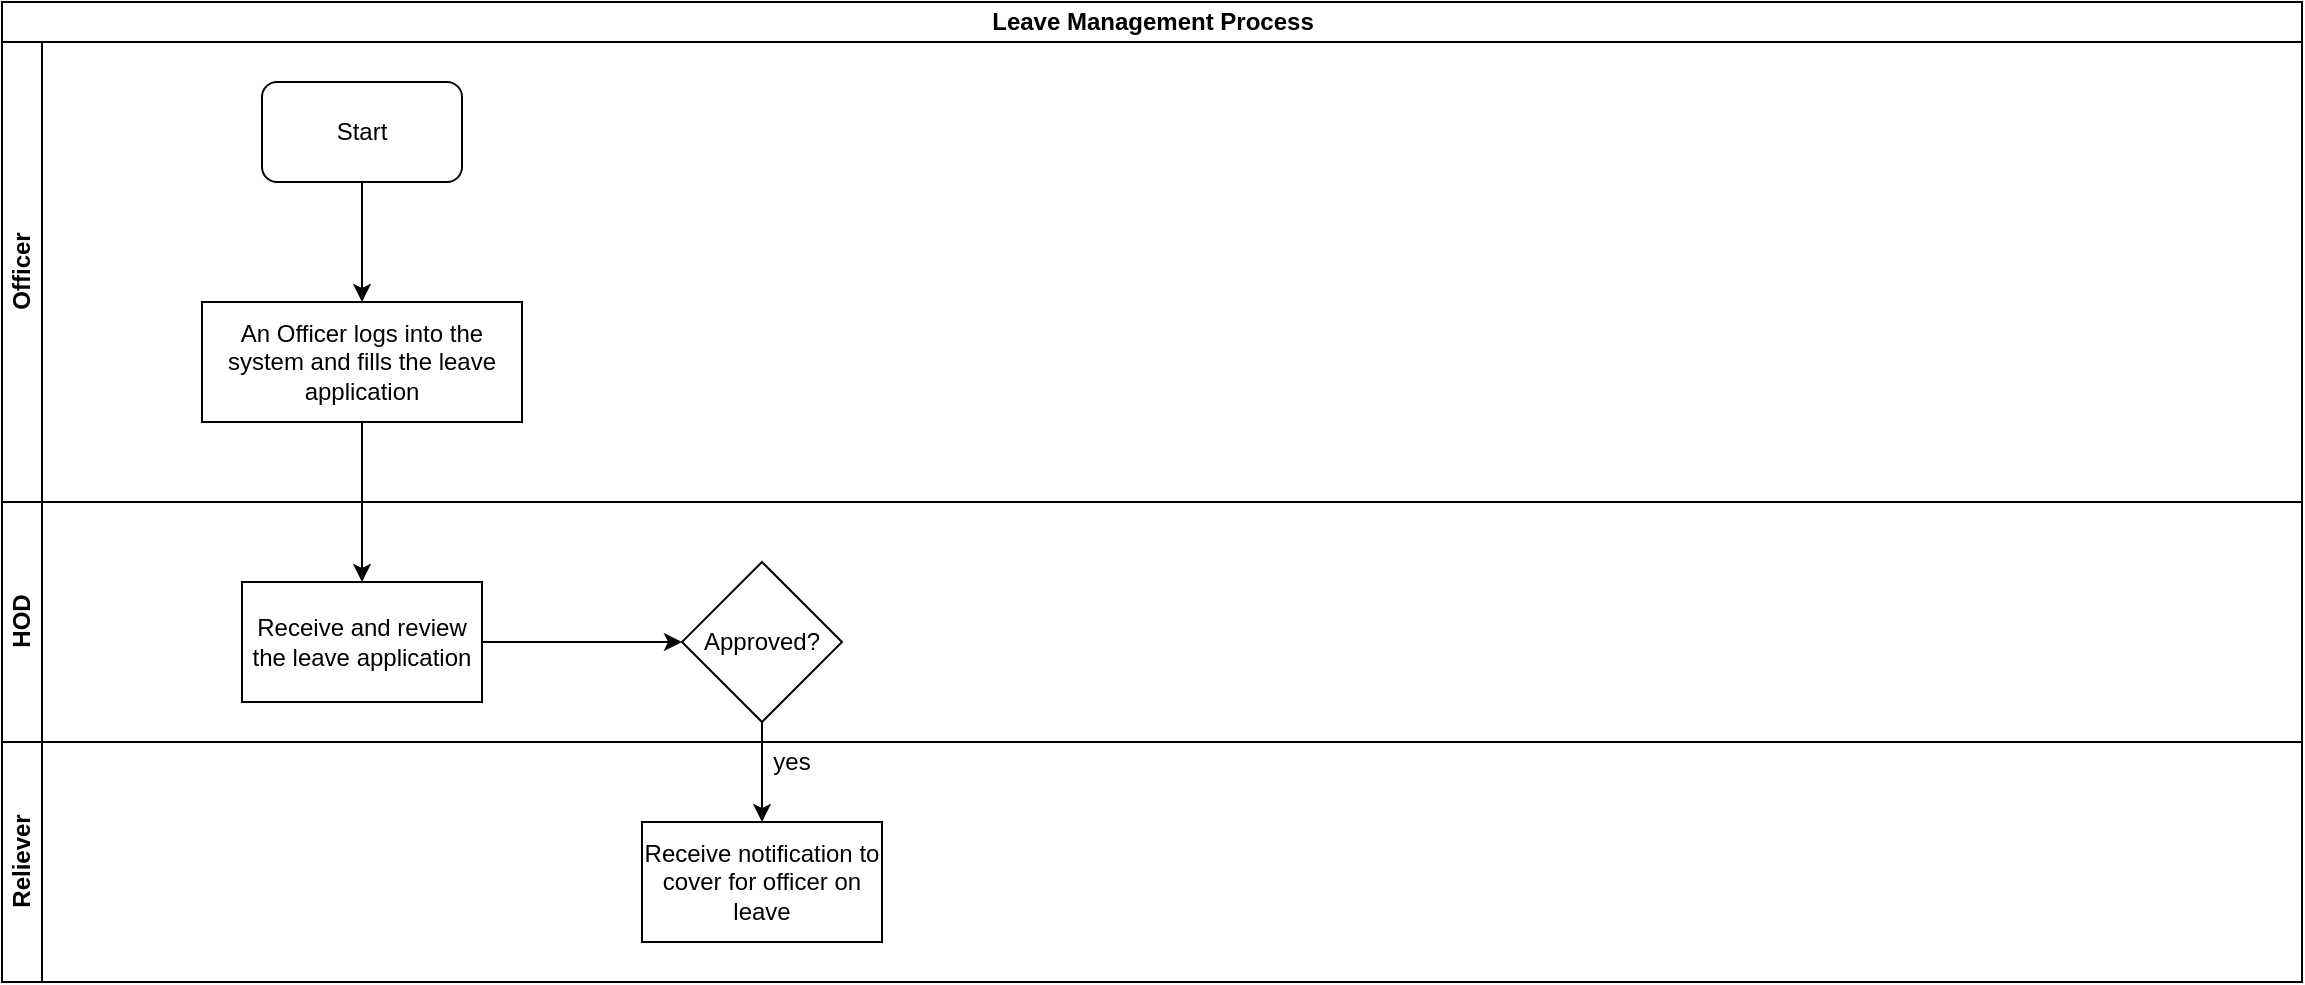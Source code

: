 <mxfile version="13.10.4" type="github">
  <diagram id="He2L0gwN6_XgsiDIinQj" name="Page-1">
    <mxGraphModel dx="1038" dy="547" grid="1" gridSize="10" guides="1" tooltips="1" connect="1" arrows="1" fold="1" page="1" pageScale="1" pageWidth="1169" pageHeight="827" math="0" shadow="0">
      <root>
        <mxCell id="0" />
        <mxCell id="1" parent="0" />
        <mxCell id="4ku78tlM-AvbY3TtJWE6-1" value="Leave Management Process" style="swimlane;html=1;childLayout=stackLayout;resizeParent=1;resizeParentMax=0;horizontal=1;startSize=20;horizontalStack=0;" vertex="1" parent="1">
          <mxGeometry x="10" y="10" width="1150" height="490" as="geometry" />
        </mxCell>
        <mxCell id="4ku78tlM-AvbY3TtJWE6-2" value="Officer" style="swimlane;html=1;startSize=20;horizontal=0;" vertex="1" parent="4ku78tlM-AvbY3TtJWE6-1">
          <mxGeometry y="20" width="1150" height="230" as="geometry" />
        </mxCell>
        <mxCell id="4ku78tlM-AvbY3TtJWE6-5" value="Start" style="rounded=1;whiteSpace=wrap;html=1;" vertex="1" parent="4ku78tlM-AvbY3TtJWE6-2">
          <mxGeometry x="130" y="20" width="100" height="50" as="geometry" />
        </mxCell>
        <mxCell id="4ku78tlM-AvbY3TtJWE6-8" value="An Officer logs into the system and fills the leave application" style="rounded=0;whiteSpace=wrap;html=1;" vertex="1" parent="4ku78tlM-AvbY3TtJWE6-2">
          <mxGeometry x="100" y="130" width="160" height="60" as="geometry" />
        </mxCell>
        <mxCell id="4ku78tlM-AvbY3TtJWE6-7" value="" style="edgeStyle=orthogonalEdgeStyle;rounded=0;orthogonalLoop=1;jettySize=auto;html=1;entryX=0.5;entryY=0;entryDx=0;entryDy=0;" edge="1" parent="4ku78tlM-AvbY3TtJWE6-2" source="4ku78tlM-AvbY3TtJWE6-5" target="4ku78tlM-AvbY3TtJWE6-8">
          <mxGeometry relative="1" as="geometry">
            <mxPoint x="180" y="145" as="targetPoint" />
          </mxGeometry>
        </mxCell>
        <mxCell id="4ku78tlM-AvbY3TtJWE6-3" value="HOD" style="swimlane;html=1;startSize=20;horizontal=0;" vertex="1" parent="4ku78tlM-AvbY3TtJWE6-1">
          <mxGeometry y="250" width="1150" height="120" as="geometry" />
        </mxCell>
        <mxCell id="4ku78tlM-AvbY3TtJWE6-9" value="Receive and review the leave application" style="whiteSpace=wrap;html=1;rounded=0;" vertex="1" parent="4ku78tlM-AvbY3TtJWE6-3">
          <mxGeometry x="120" y="40" width="120" height="60" as="geometry" />
        </mxCell>
        <mxCell id="4ku78tlM-AvbY3TtJWE6-4" value="Reliever" style="swimlane;html=1;startSize=20;horizontal=0;" vertex="1" parent="4ku78tlM-AvbY3TtJWE6-1">
          <mxGeometry y="370" width="1150" height="120" as="geometry" />
        </mxCell>
        <mxCell id="4ku78tlM-AvbY3TtJWE6-13" value="Receive notification to cover for officer on leave" style="whiteSpace=wrap;html=1;rounded=0;" vertex="1" parent="4ku78tlM-AvbY3TtJWE6-4">
          <mxGeometry x="320" y="40" width="120" height="60" as="geometry" />
        </mxCell>
        <mxCell id="4ku78tlM-AvbY3TtJWE6-15" value="yes" style="text;html=1;strokeColor=none;fillColor=none;align=center;verticalAlign=middle;whiteSpace=wrap;rounded=0;" vertex="1" parent="4ku78tlM-AvbY3TtJWE6-4">
          <mxGeometry x="375" width="40" height="20" as="geometry" />
        </mxCell>
        <mxCell id="4ku78tlM-AvbY3TtJWE6-10" value="" style="edgeStyle=orthogonalEdgeStyle;rounded=0;orthogonalLoop=1;jettySize=auto;html=1;" edge="1" parent="4ku78tlM-AvbY3TtJWE6-1" source="4ku78tlM-AvbY3TtJWE6-8" target="4ku78tlM-AvbY3TtJWE6-9">
          <mxGeometry relative="1" as="geometry" />
        </mxCell>
        <mxCell id="4ku78tlM-AvbY3TtJWE6-14" value="" style="edgeStyle=orthogonalEdgeStyle;rounded=0;orthogonalLoop=1;jettySize=auto;html=1;" edge="1" parent="1" source="4ku78tlM-AvbY3TtJWE6-11" target="4ku78tlM-AvbY3TtJWE6-13">
          <mxGeometry relative="1" as="geometry" />
        </mxCell>
        <mxCell id="4ku78tlM-AvbY3TtJWE6-11" value="Approved?" style="rhombus;whiteSpace=wrap;html=1;rounded=0;" vertex="1" parent="1">
          <mxGeometry x="350" y="290" width="80" height="80" as="geometry" />
        </mxCell>
        <mxCell id="4ku78tlM-AvbY3TtJWE6-12" value="" style="edgeStyle=orthogonalEdgeStyle;rounded=0;orthogonalLoop=1;jettySize=auto;html=1;" edge="1" parent="1" source="4ku78tlM-AvbY3TtJWE6-9" target="4ku78tlM-AvbY3TtJWE6-11">
          <mxGeometry relative="1" as="geometry" />
        </mxCell>
      </root>
    </mxGraphModel>
  </diagram>
</mxfile>
